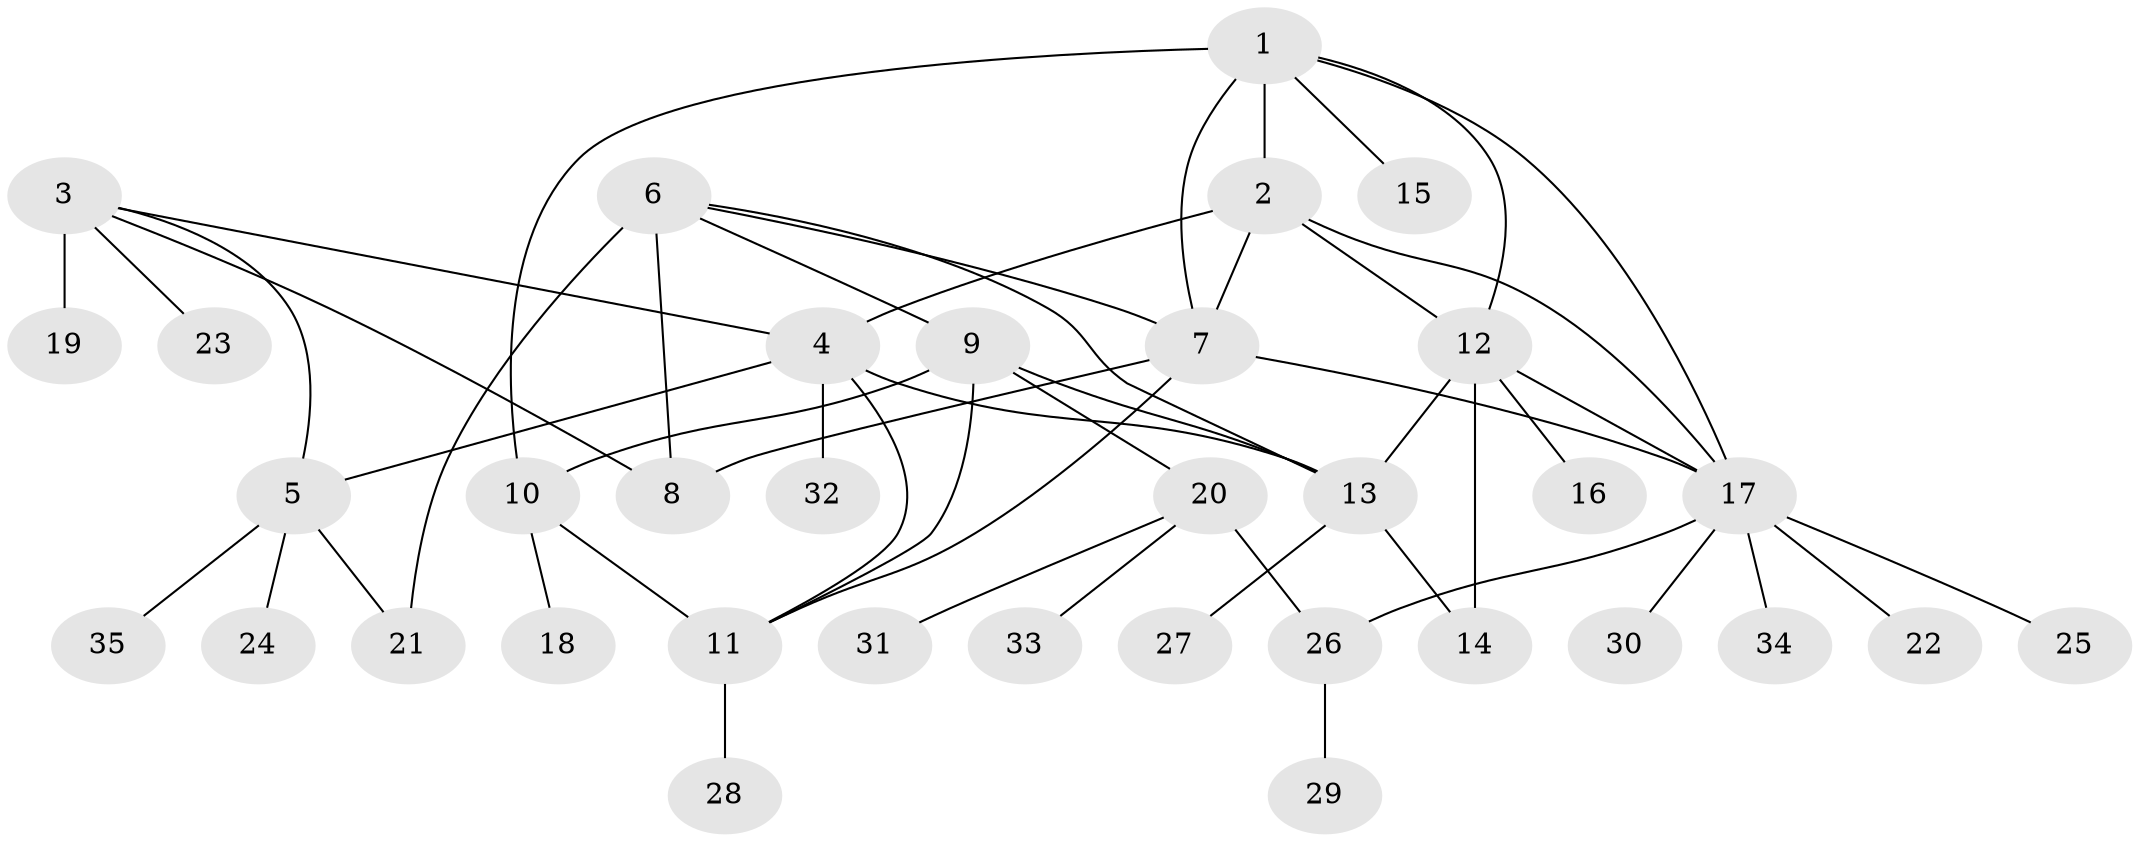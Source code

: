 // original degree distribution, {4: 0.04285714285714286, 10: 0.04285714285714286, 2: 0.17142857142857143, 7: 0.04285714285714286, 6: 0.04285714285714286, 8: 0.014285714285714285, 5: 0.02857142857142857, 11: 0.014285714285714285, 1: 0.5857142857142857, 3: 0.014285714285714285}
// Generated by graph-tools (version 1.1) at 2025/37/03/09/25 02:37:13]
// undirected, 35 vertices, 52 edges
graph export_dot {
graph [start="1"]
  node [color=gray90,style=filled];
  1;
  2;
  3;
  4;
  5;
  6;
  7;
  8;
  9;
  10;
  11;
  12;
  13;
  14;
  15;
  16;
  17;
  18;
  19;
  20;
  21;
  22;
  23;
  24;
  25;
  26;
  27;
  28;
  29;
  30;
  31;
  32;
  33;
  34;
  35;
  1 -- 2 [weight=5.0];
  1 -- 7 [weight=1.0];
  1 -- 10 [weight=1.0];
  1 -- 12 [weight=1.0];
  1 -- 15 [weight=1.0];
  1 -- 17 [weight=1.0];
  2 -- 4 [weight=1.0];
  2 -- 7 [weight=1.0];
  2 -- 12 [weight=1.0];
  2 -- 17 [weight=1.0];
  3 -- 4 [weight=1.0];
  3 -- 5 [weight=1.0];
  3 -- 8 [weight=1.0];
  3 -- 19 [weight=5.0];
  3 -- 23 [weight=1.0];
  4 -- 5 [weight=1.0];
  4 -- 11 [weight=1.0];
  4 -- 13 [weight=1.0];
  4 -- 32 [weight=1.0];
  5 -- 21 [weight=1.0];
  5 -- 24 [weight=1.0];
  5 -- 35 [weight=1.0];
  6 -- 7 [weight=1.0];
  6 -- 8 [weight=1.0];
  6 -- 9 [weight=1.0];
  6 -- 13 [weight=1.0];
  6 -- 21 [weight=4.0];
  7 -- 8 [weight=1.0];
  7 -- 11 [weight=1.0];
  7 -- 17 [weight=1.0];
  9 -- 10 [weight=1.0];
  9 -- 11 [weight=1.0];
  9 -- 13 [weight=1.0];
  9 -- 20 [weight=1.0];
  10 -- 11 [weight=1.0];
  10 -- 18 [weight=1.0];
  11 -- 28 [weight=1.0];
  12 -- 13 [weight=1.0];
  12 -- 14 [weight=5.0];
  12 -- 16 [weight=1.0];
  12 -- 17 [weight=1.0];
  13 -- 14 [weight=1.0];
  13 -- 27 [weight=1.0];
  17 -- 22 [weight=1.0];
  17 -- 25 [weight=1.0];
  17 -- 26 [weight=1.0];
  17 -- 30 [weight=1.0];
  17 -- 34 [weight=1.0];
  20 -- 26 [weight=1.0];
  20 -- 31 [weight=1.0];
  20 -- 33 [weight=1.0];
  26 -- 29 [weight=1.0];
}
